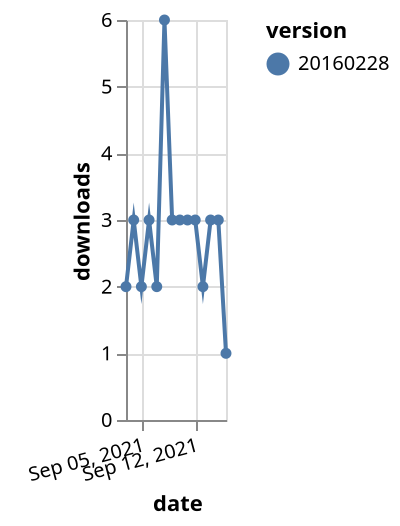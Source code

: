 {"$schema": "https://vega.github.io/schema/vega-lite/v5.json", "description": "A simple bar chart with embedded data.", "data": {"values": [{"date": "2021-09-03", "total": 10146, "delta": 2, "version": "20160228"}, {"date": "2021-09-04", "total": 10149, "delta": 3, "version": "20160228"}, {"date": "2021-09-05", "total": 10151, "delta": 2, "version": "20160228"}, {"date": "2021-09-06", "total": 10154, "delta": 3, "version": "20160228"}, {"date": "2021-09-07", "total": 10156, "delta": 2, "version": "20160228"}, {"date": "2021-09-08", "total": 10162, "delta": 6, "version": "20160228"}, {"date": "2021-09-09", "total": 10165, "delta": 3, "version": "20160228"}, {"date": "2021-09-10", "total": 10168, "delta": 3, "version": "20160228"}, {"date": "2021-09-11", "total": 10171, "delta": 3, "version": "20160228"}, {"date": "2021-09-12", "total": 10174, "delta": 3, "version": "20160228"}, {"date": "2021-09-13", "total": 10176, "delta": 2, "version": "20160228"}, {"date": "2021-09-14", "total": 10179, "delta": 3, "version": "20160228"}, {"date": "2021-09-15", "total": 10182, "delta": 3, "version": "20160228"}, {"date": "2021-09-16", "total": 10183, "delta": 1, "version": "20160228"}]}, "width": "container", "mark": {"type": "line", "point": {"filled": true}}, "encoding": {"x": {"field": "date", "type": "temporal", "timeUnit": "yearmonthdate", "title": "date", "axis": {"labelAngle": -15}}, "y": {"field": "delta", "type": "quantitative", "title": "downloads"}, "color": {"field": "version", "type": "nominal"}, "tooltip": {"field": "delta"}}}